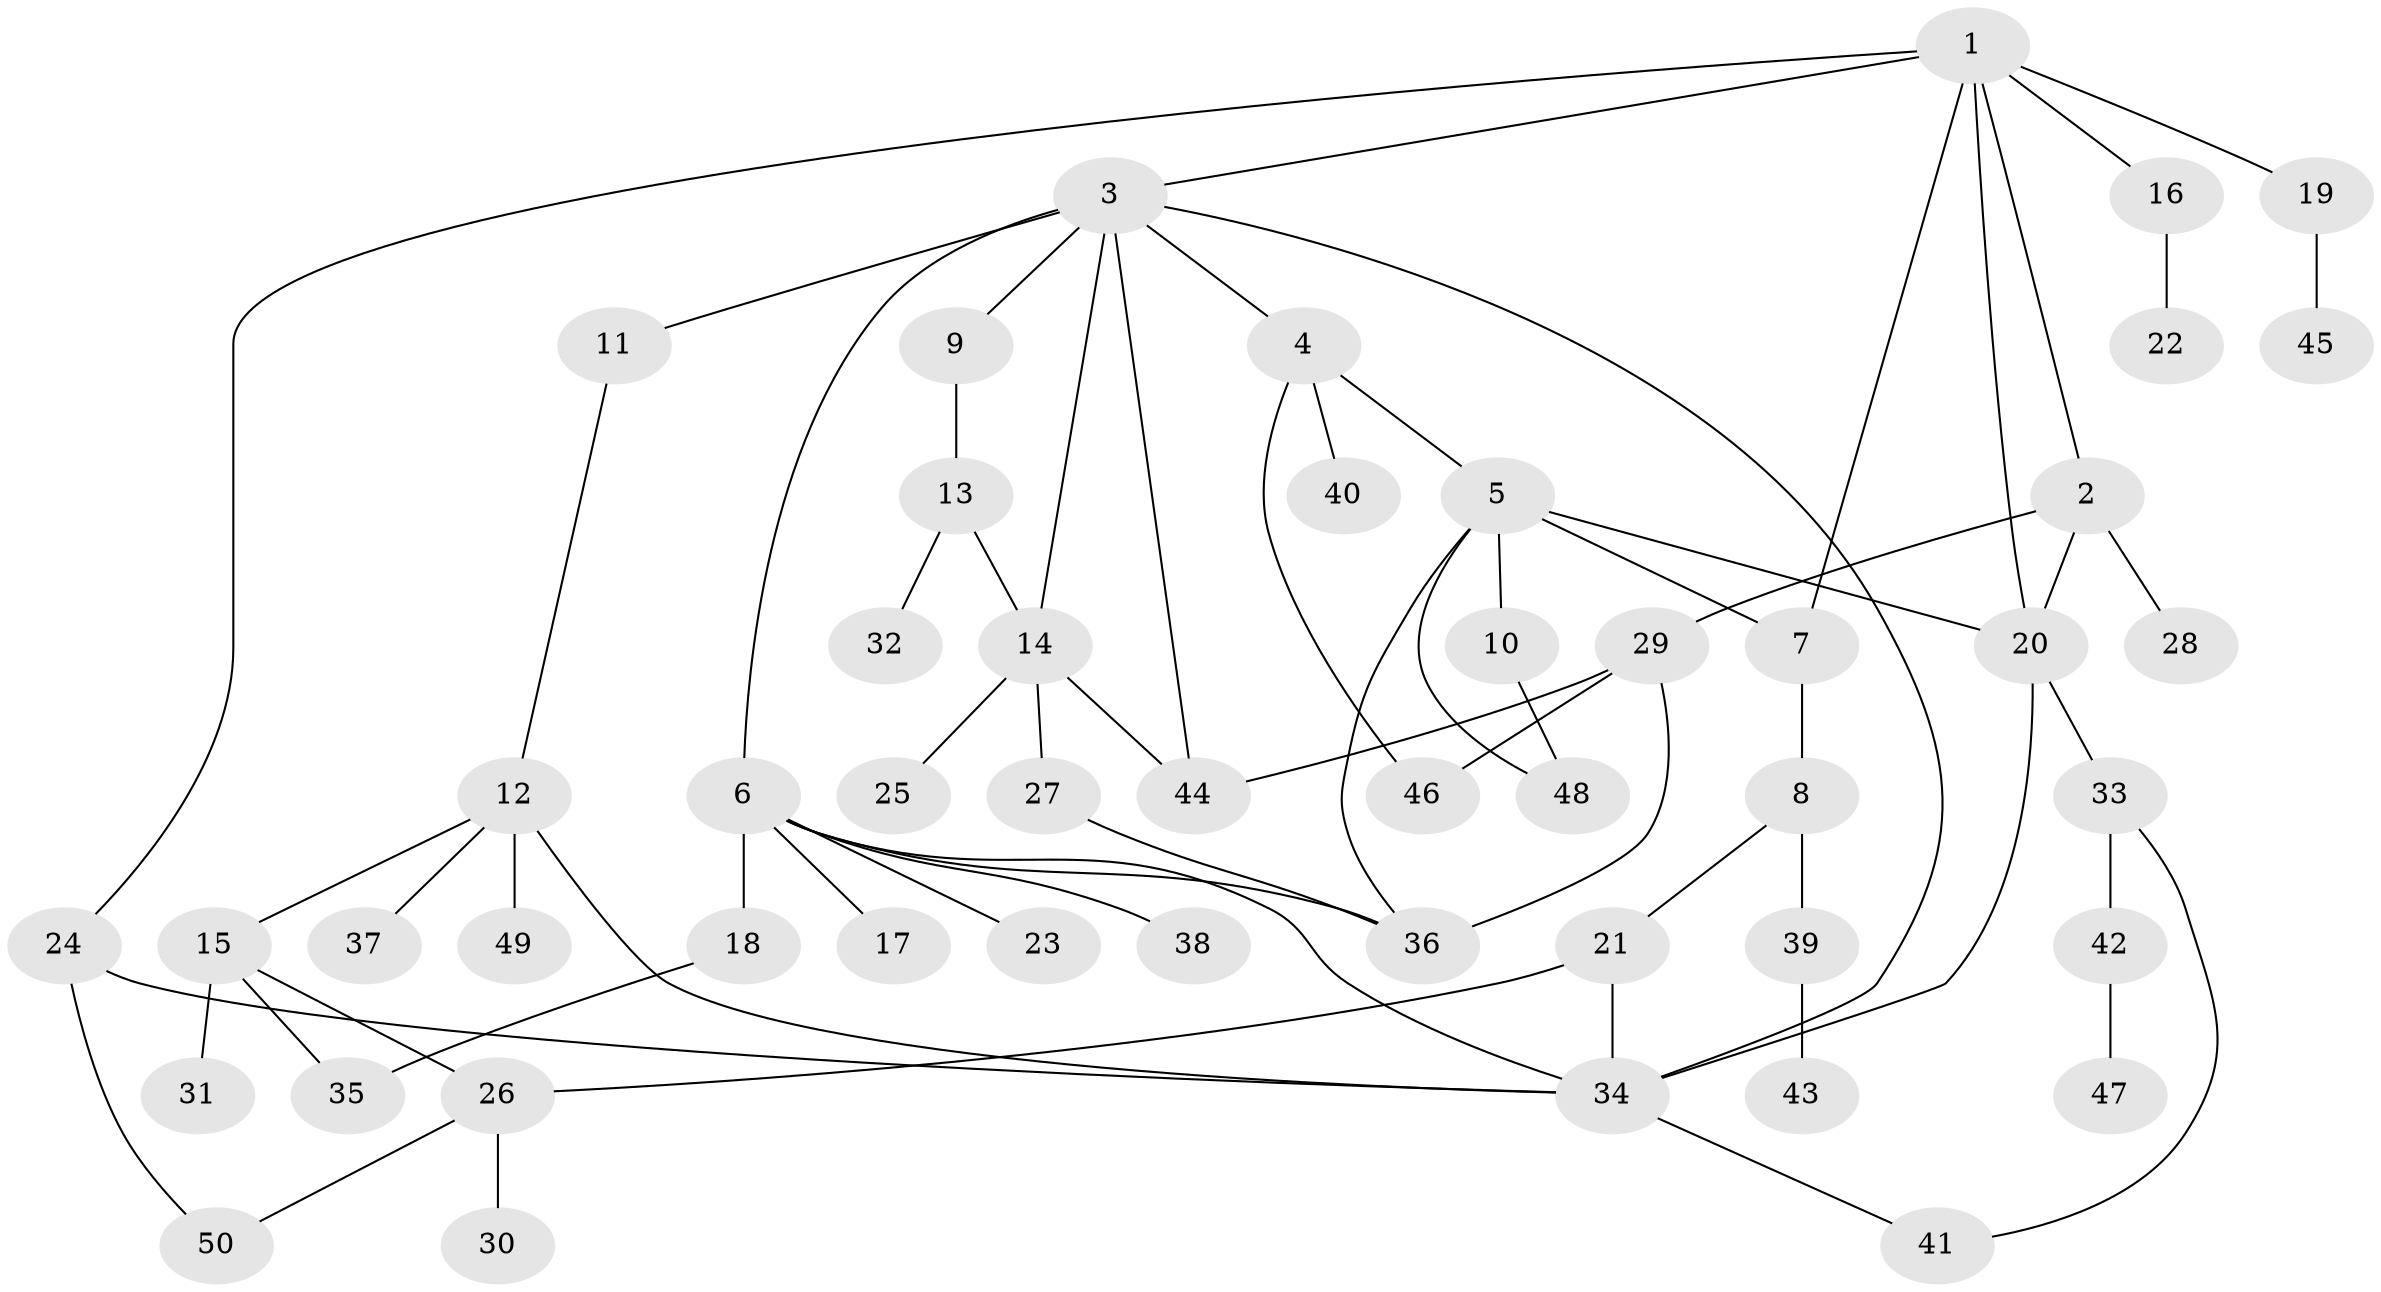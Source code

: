 // Generated by graph-tools (version 1.1) at 2025/34/03/09/25 02:34:00]
// undirected, 50 vertices, 69 edges
graph export_dot {
graph [start="1"]
  node [color=gray90,style=filled];
  1;
  2;
  3;
  4;
  5;
  6;
  7;
  8;
  9;
  10;
  11;
  12;
  13;
  14;
  15;
  16;
  17;
  18;
  19;
  20;
  21;
  22;
  23;
  24;
  25;
  26;
  27;
  28;
  29;
  30;
  31;
  32;
  33;
  34;
  35;
  36;
  37;
  38;
  39;
  40;
  41;
  42;
  43;
  44;
  45;
  46;
  47;
  48;
  49;
  50;
  1 -- 2;
  1 -- 3;
  1 -- 7;
  1 -- 16;
  1 -- 19;
  1 -- 20;
  1 -- 24;
  2 -- 28;
  2 -- 29;
  2 -- 20;
  3 -- 4;
  3 -- 6;
  3 -- 9;
  3 -- 11;
  3 -- 14;
  3 -- 44;
  3 -- 34;
  4 -- 5;
  4 -- 40;
  4 -- 46;
  5 -- 10;
  5 -- 36;
  5 -- 48;
  5 -- 7;
  5 -- 20;
  6 -- 17;
  6 -- 18;
  6 -- 23;
  6 -- 38;
  6 -- 36;
  6 -- 34;
  7 -- 8;
  8 -- 21;
  8 -- 39;
  9 -- 13;
  10 -- 48;
  11 -- 12;
  12 -- 15;
  12 -- 37;
  12 -- 49;
  12 -- 34;
  13 -- 32;
  13 -- 14;
  14 -- 25;
  14 -- 27;
  14 -- 44;
  15 -- 26;
  15 -- 31;
  15 -- 35;
  16 -- 22;
  18 -- 35;
  19 -- 45;
  20 -- 33;
  20 -- 34;
  21 -- 26;
  21 -- 34;
  24 -- 34;
  24 -- 50;
  26 -- 30;
  26 -- 50;
  27 -- 36;
  29 -- 44;
  29 -- 46;
  29 -- 36;
  33 -- 42;
  33 -- 41;
  34 -- 41;
  39 -- 43;
  42 -- 47;
}
